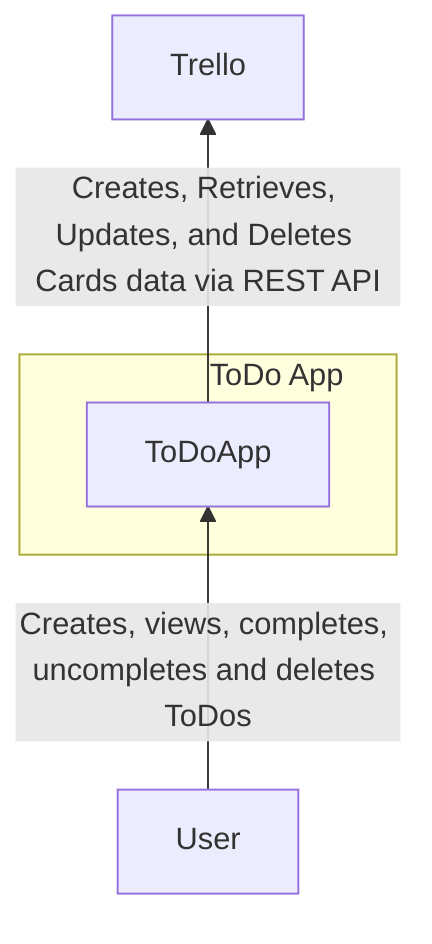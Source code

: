 flowchart BT
    User -->|Creates, views, completes, uncompletes and deletes ToDos| ToDoApp
    subgraph App[&nbsp&nbsp&nbsp&nbsp&nbsp&nbsp&nbsp&nbsp&nbsp&nbsp&nbsp&nbsp&nbsp&nbsp&nbsp&nbspToDo App]
        ToDoApp
    end
    ToDoApp -->|Creates, Retrieves, Updates, and Deletes Cards data via REST API| Trello